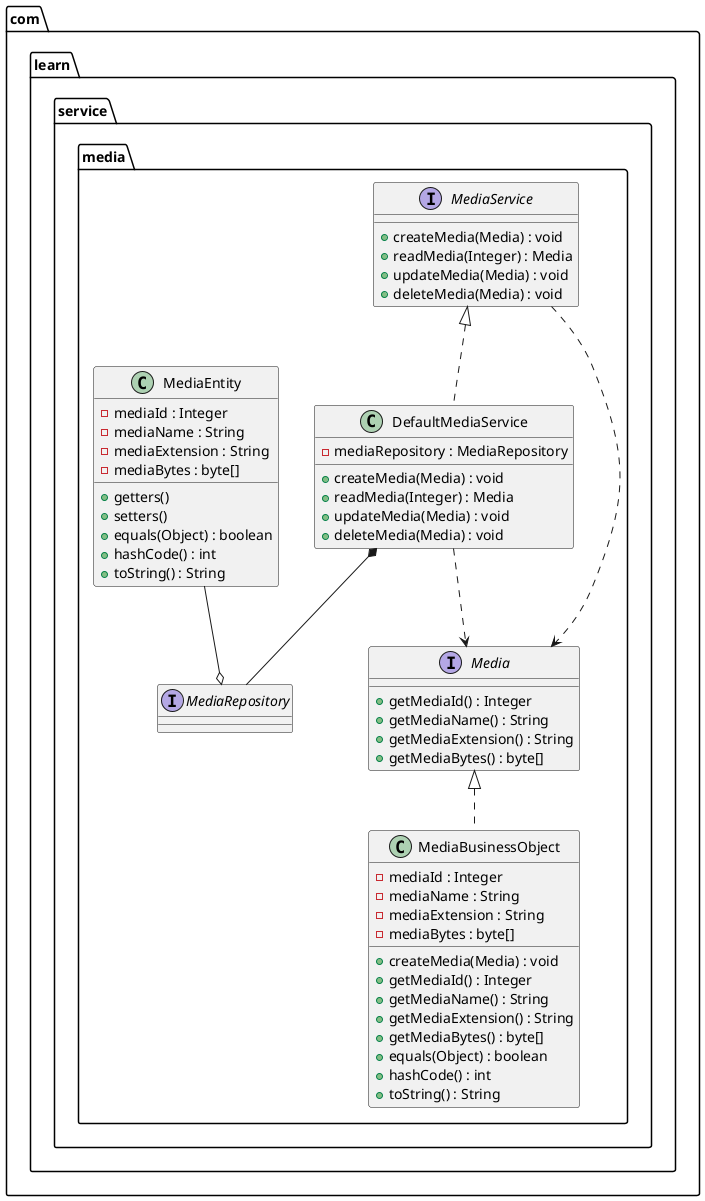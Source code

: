 @startuml

package com.learn.service.media {
    interface Media {
        + getMediaId() : Integer
        + getMediaName() : String
        + getMediaExtension() : String
        + getMediaBytes() : byte[]
    }

    interface MediaService {
        + createMedia(Media) : void
        + readMedia(Integer) : Media
        + updateMedia(Media) : void
        + deleteMedia(Media) : void
    }
    MediaService <|.. DefaultMediaService
    MediaService ..> Media
    DefaultMediaService ..> Media

    class DefaultMediaService {
        - mediaRepository : MediaRepository
        + createMedia(Media) : void
        + readMedia(Integer) : Media
        + updateMedia(Media) : void
        + deleteMedia(Media) : void
    }
    DefaultMediaService *-- MediaRepository

    interface MediaRepository

    class MediaEntity {
        - mediaId : Integer
        - mediaName : String
        - mediaExtension : String
        - mediaBytes : byte[]
        + getters()
        + setters()
        + equals(Object) : boolean
        + hashCode() : int
        + toString() : String
    }
    MediaEntity --o MediaRepository

    class MediaBusinessObject {
        - mediaId : Integer
        - mediaName : String
        - mediaExtension : String
        - mediaBytes : byte[]
        + createMedia(Media) : void
        + getMediaId() : Integer
        + getMediaName() : String
        + getMediaExtension() : String
        + getMediaBytes() : byte[]
        + equals(Object) : boolean
        + hashCode() : int
        + toString() : String
    }
    Media <|.. MediaBusinessObject
}

@enduml